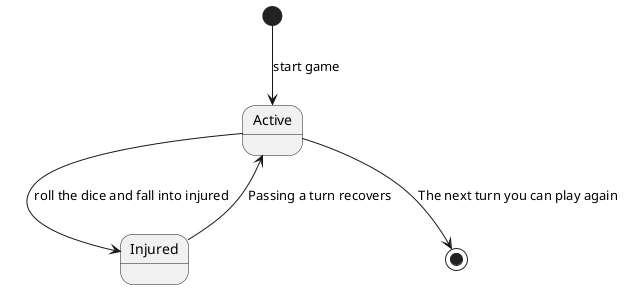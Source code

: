 @startuml

[*] --> Active: start game

Active --> Injured : roll the dice and fall into injured

Injured --> Active: Passing a turn recovers

Active --> [*] : The next turn you can play again
@enduml